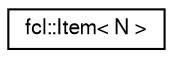 digraph "Graphical Class Hierarchy"
{
  edge [fontname="FreeSans",fontsize="10",labelfontname="FreeSans",labelfontsize="10"];
  node [fontname="FreeSans",fontsize="10",shape=record];
  rankdir="LR";
  Node1 [label="fcl::Item\< N \>",height=0.2,width=0.4,color="black", fillcolor="white", style="filled",URL="$a00080.html"];
}
